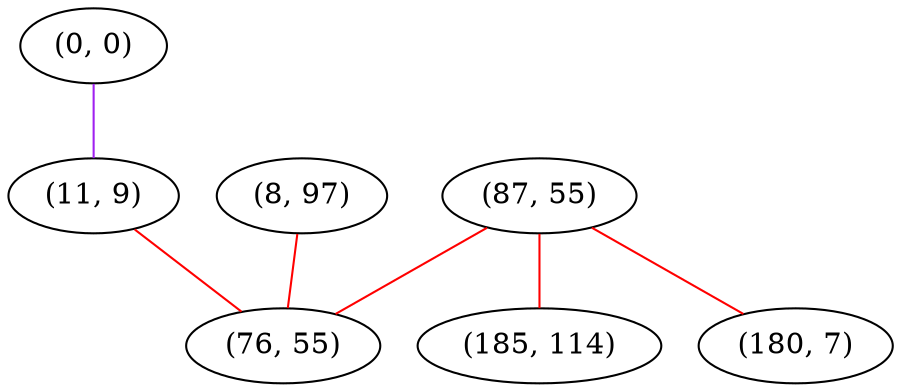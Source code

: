 graph "" {
"(0, 0)";
"(8, 97)";
"(11, 9)";
"(87, 55)";
"(185, 114)";
"(180, 7)";
"(76, 55)";
"(0, 0)" -- "(11, 9)"  [color=purple, key=0, weight=4];
"(8, 97)" -- "(76, 55)"  [color=red, key=0, weight=1];
"(11, 9)" -- "(76, 55)"  [color=red, key=0, weight=1];
"(87, 55)" -- "(185, 114)"  [color=red, key=0, weight=1];
"(87, 55)" -- "(76, 55)"  [color=red, key=0, weight=1];
"(87, 55)" -- "(180, 7)"  [color=red, key=0, weight=1];
}
